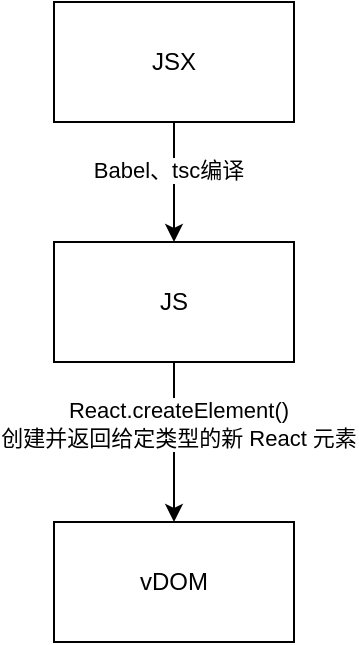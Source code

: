 <mxfile version="20.0.3" type="github">
  <diagram id="Lf0-S_QwQX7I2inWrWsR" name="Page-1">
    <mxGraphModel dx="898" dy="623" grid="1" gridSize="10" guides="1" tooltips="1" connect="1" arrows="1" fold="1" page="1" pageScale="1" pageWidth="827" pageHeight="1169" math="0" shadow="0">
      <root>
        <mxCell id="0" />
        <mxCell id="1" parent="0" />
        <mxCell id="hDQiEqSYDpYvO7Tw1o3q-4" style="edgeStyle=orthogonalEdgeStyle;rounded=0;orthogonalLoop=1;jettySize=auto;html=1;entryX=0.5;entryY=0;entryDx=0;entryDy=0;" parent="1" source="hDQiEqSYDpYvO7Tw1o3q-2" target="hDQiEqSYDpYvO7Tw1o3q-6" edge="1">
          <mxGeometry relative="1" as="geometry">
            <mxPoint x="100" y="180" as="targetPoint" />
          </mxGeometry>
        </mxCell>
        <mxCell id="hDQiEqSYDpYvO7Tw1o3q-5" value="&lt;div&gt;&lt;span style=&quot;font-size: 11px;&quot;&gt;Babel、tsc编译&lt;/span&gt;&lt;br&gt;&lt;/div&gt;" style="edgeLabel;html=1;align=center;verticalAlign=middle;resizable=0;points=[];" parent="hDQiEqSYDpYvO7Tw1o3q-4" vertex="1" connectable="0">
          <mxGeometry x="-0.2" y="-3" relative="1" as="geometry">
            <mxPoint as="offset" />
          </mxGeometry>
        </mxCell>
        <mxCell id="hDQiEqSYDpYvO7Tw1o3q-2" value="JSX" style="rounded=0;whiteSpace=wrap;html=1;" parent="1" vertex="1">
          <mxGeometry x="40" y="40" width="120" height="60" as="geometry" />
        </mxCell>
        <mxCell id="hDQiEqSYDpYvO7Tw1o3q-8" value="" style="edgeStyle=orthogonalEdgeStyle;rounded=0;orthogonalLoop=1;jettySize=auto;html=1;" parent="1" source="hDQiEqSYDpYvO7Tw1o3q-6" target="hDQiEqSYDpYvO7Tw1o3q-7" edge="1">
          <mxGeometry relative="1" as="geometry" />
        </mxCell>
        <mxCell id="hDQiEqSYDpYvO7Tw1o3q-9" value="React.createElement()&lt;br&gt;创建并返回给定类型的新 React 元素" style="edgeLabel;html=1;align=center;verticalAlign=middle;resizable=0;points=[];" parent="hDQiEqSYDpYvO7Tw1o3q-8" vertex="1" connectable="0">
          <mxGeometry x="-0.225" y="2" relative="1" as="geometry">
            <mxPoint as="offset" />
          </mxGeometry>
        </mxCell>
        <mxCell id="hDQiEqSYDpYvO7Tw1o3q-6" value="JS" style="rounded=0;whiteSpace=wrap;html=1;" parent="1" vertex="1">
          <mxGeometry x="40" y="160" width="120" height="60" as="geometry" />
        </mxCell>
        <mxCell id="hDQiEqSYDpYvO7Tw1o3q-7" value="vDOM" style="rounded=0;whiteSpace=wrap;html=1;" parent="1" vertex="1">
          <mxGeometry x="40" y="300" width="120" height="60" as="geometry" />
        </mxCell>
      </root>
    </mxGraphModel>
  </diagram>
</mxfile>
